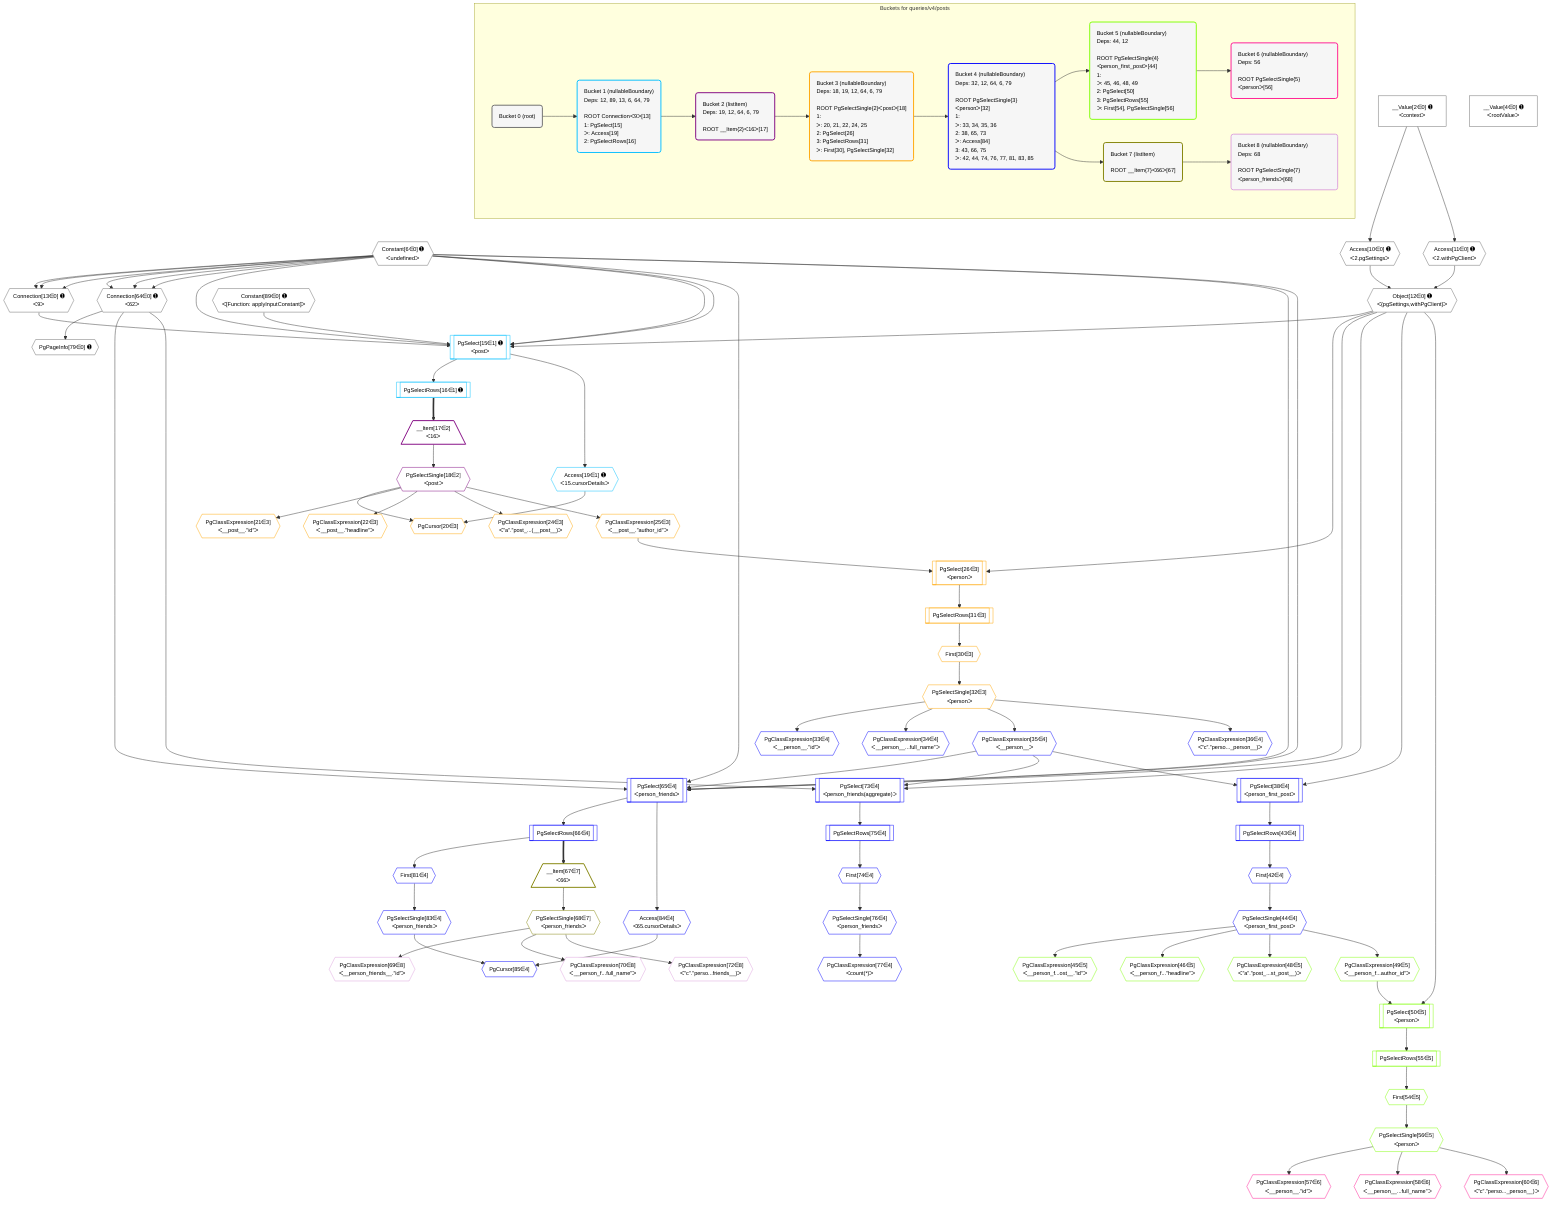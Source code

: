 %%{init: {'themeVariables': { 'fontSize': '12px'}}}%%
graph TD
    classDef path fill:#eee,stroke:#000,color:#000
    classDef plan fill:#fff,stroke-width:1px,color:#000
    classDef itemplan fill:#fff,stroke-width:2px,color:#000
    classDef unbatchedplan fill:#dff,stroke-width:1px,color:#000
    classDef sideeffectplan fill:#fcc,stroke-width:2px,color:#000
    classDef bucket fill:#f6f6f6,color:#000,stroke-width:2px,text-align:left


    %% plan dependencies
    Connection13{{"Connection[13∈0] ➊<br />ᐸ9ᐳ"}}:::plan
    Constant6{{"Constant[6∈0] ➊<br />ᐸundefinedᐳ"}}:::plan
    Constant6 & Constant6 & Constant6 --> Connection13
    Connection64{{"Connection[64∈0] ➊<br />ᐸ62ᐳ"}}:::plan
    Constant6 & Constant6 & Constant6 --> Connection64
    Object12{{"Object[12∈0] ➊<br />ᐸ{pgSettings,withPgClient}ᐳ"}}:::plan
    Access10{{"Access[10∈0] ➊<br />ᐸ2.pgSettingsᐳ"}}:::plan
    Access11{{"Access[11∈0] ➊<br />ᐸ2.withPgClientᐳ"}}:::plan
    Access10 & Access11 --> Object12
    __Value2["__Value[2∈0] ➊<br />ᐸcontextᐳ"]:::plan
    __Value2 --> Access10
    __Value2 --> Access11
    PgPageInfo79{{"PgPageInfo[79∈0] ➊"}}:::plan
    Connection64 --> PgPageInfo79
    __Value4["__Value[4∈0] ➊<br />ᐸrootValueᐳ"]:::plan
    Constant89{{"Constant[89∈0] ➊<br />ᐸ[Function: applyInputConstant]ᐳ"}}:::plan
    PgSelect15[["PgSelect[15∈1] ➊<br />ᐸpostᐳ"]]:::plan
    Object12 & Constant89 & Connection13 & Constant6 & Constant6 & Constant6 --> PgSelect15
    PgSelectRows16[["PgSelectRows[16∈1] ➊"]]:::plan
    PgSelect15 --> PgSelectRows16
    Access19{{"Access[19∈1] ➊<br />ᐸ15.cursorDetailsᐳ"}}:::plan
    PgSelect15 --> Access19
    __Item17[/"__Item[17∈2]<br />ᐸ16ᐳ"\]:::itemplan
    PgSelectRows16 ==> __Item17
    PgSelectSingle18{{"PgSelectSingle[18∈2]<br />ᐸpostᐳ"}}:::plan
    __Item17 --> PgSelectSingle18
    PgCursor20{{"PgCursor[20∈3]"}}:::plan
    PgSelectSingle18 & Access19 --> PgCursor20
    PgSelect26[["PgSelect[26∈3]<br />ᐸpersonᐳ"]]:::plan
    PgClassExpression25{{"PgClassExpression[25∈3]<br />ᐸ__post__.”author_id”ᐳ"}}:::plan
    Object12 & PgClassExpression25 --> PgSelect26
    PgClassExpression21{{"PgClassExpression[21∈3]<br />ᐸ__post__.”id”ᐳ"}}:::plan
    PgSelectSingle18 --> PgClassExpression21
    PgClassExpression22{{"PgClassExpression[22∈3]<br />ᐸ__post__.”headline”ᐳ"}}:::plan
    PgSelectSingle18 --> PgClassExpression22
    PgClassExpression24{{"PgClassExpression[24∈3]<br />ᐸ”a”.”post_...(__post__)ᐳ"}}:::plan
    PgSelectSingle18 --> PgClassExpression24
    PgSelectSingle18 --> PgClassExpression25
    First30{{"First[30∈3]"}}:::plan
    PgSelectRows31[["PgSelectRows[31∈3]"]]:::plan
    PgSelectRows31 --> First30
    PgSelect26 --> PgSelectRows31
    PgSelectSingle32{{"PgSelectSingle[32∈3]<br />ᐸpersonᐳ"}}:::plan
    First30 --> PgSelectSingle32
    PgSelect65[["PgSelect[65∈4]<br />ᐸperson_friendsᐳ"]]:::plan
    PgClassExpression35{{"PgClassExpression[35∈4]<br />ᐸ__person__ᐳ"}}:::plan
    Object12 & PgClassExpression35 & Connection64 & Constant6 & Constant6 & Constant6 --> PgSelect65
    PgSelect73[["PgSelect[73∈4]<br />ᐸperson_friends(aggregate)ᐳ"]]:::plan
    Object12 & PgClassExpression35 & Connection64 --> PgSelect73
    PgSelect38[["PgSelect[38∈4]<br />ᐸperson_first_postᐳ"]]:::plan
    Object12 & PgClassExpression35 --> PgSelect38
    PgCursor85{{"PgCursor[85∈4]"}}:::plan
    PgSelectSingle83{{"PgSelectSingle[83∈4]<br />ᐸperson_friendsᐳ"}}:::plan
    Access84{{"Access[84∈4]<br />ᐸ65.cursorDetailsᐳ"}}:::plan
    PgSelectSingle83 & Access84 --> PgCursor85
    PgClassExpression33{{"PgClassExpression[33∈4]<br />ᐸ__person__.”id”ᐳ"}}:::plan
    PgSelectSingle32 --> PgClassExpression33
    PgClassExpression34{{"PgClassExpression[34∈4]<br />ᐸ__person__...full_name”ᐳ"}}:::plan
    PgSelectSingle32 --> PgClassExpression34
    PgSelectSingle32 --> PgClassExpression35
    PgClassExpression36{{"PgClassExpression[36∈4]<br />ᐸ”c”.”perso..._person__)ᐳ"}}:::plan
    PgSelectSingle32 --> PgClassExpression36
    First42{{"First[42∈4]"}}:::plan
    PgSelectRows43[["PgSelectRows[43∈4]"]]:::plan
    PgSelectRows43 --> First42
    PgSelect38 --> PgSelectRows43
    PgSelectSingle44{{"PgSelectSingle[44∈4]<br />ᐸperson_first_postᐳ"}}:::plan
    First42 --> PgSelectSingle44
    PgSelectRows66[["PgSelectRows[66∈4]"]]:::plan
    PgSelect65 --> PgSelectRows66
    First74{{"First[74∈4]"}}:::plan
    PgSelectRows75[["PgSelectRows[75∈4]"]]:::plan
    PgSelectRows75 --> First74
    PgSelect73 --> PgSelectRows75
    PgSelectSingle76{{"PgSelectSingle[76∈4]<br />ᐸperson_friendsᐳ"}}:::plan
    First74 --> PgSelectSingle76
    PgClassExpression77{{"PgClassExpression[77∈4]<br />ᐸcount(*)ᐳ"}}:::plan
    PgSelectSingle76 --> PgClassExpression77
    First81{{"First[81∈4]"}}:::plan
    PgSelectRows66 --> First81
    First81 --> PgSelectSingle83
    PgSelect65 --> Access84
    PgSelect50[["PgSelect[50∈5]<br />ᐸpersonᐳ"]]:::plan
    PgClassExpression49{{"PgClassExpression[49∈5]<br />ᐸ__person_f...author_id”ᐳ"}}:::plan
    Object12 & PgClassExpression49 --> PgSelect50
    PgClassExpression45{{"PgClassExpression[45∈5]<br />ᐸ__person_f...ost__.”id”ᐳ"}}:::plan
    PgSelectSingle44 --> PgClassExpression45
    PgClassExpression46{{"PgClassExpression[46∈5]<br />ᐸ__person_f...”headline”ᐳ"}}:::plan
    PgSelectSingle44 --> PgClassExpression46
    PgClassExpression48{{"PgClassExpression[48∈5]<br />ᐸ”a”.”post_...st_post__)ᐳ"}}:::plan
    PgSelectSingle44 --> PgClassExpression48
    PgSelectSingle44 --> PgClassExpression49
    First54{{"First[54∈5]"}}:::plan
    PgSelectRows55[["PgSelectRows[55∈5]"]]:::plan
    PgSelectRows55 --> First54
    PgSelect50 --> PgSelectRows55
    PgSelectSingle56{{"PgSelectSingle[56∈5]<br />ᐸpersonᐳ"}}:::plan
    First54 --> PgSelectSingle56
    PgClassExpression57{{"PgClassExpression[57∈6]<br />ᐸ__person__.”id”ᐳ"}}:::plan
    PgSelectSingle56 --> PgClassExpression57
    PgClassExpression58{{"PgClassExpression[58∈6]<br />ᐸ__person__...full_name”ᐳ"}}:::plan
    PgSelectSingle56 --> PgClassExpression58
    PgClassExpression60{{"PgClassExpression[60∈6]<br />ᐸ”c”.”perso..._person__)ᐳ"}}:::plan
    PgSelectSingle56 --> PgClassExpression60
    __Item67[/"__Item[67∈7]<br />ᐸ66ᐳ"\]:::itemplan
    PgSelectRows66 ==> __Item67
    PgSelectSingle68{{"PgSelectSingle[68∈7]<br />ᐸperson_friendsᐳ"}}:::plan
    __Item67 --> PgSelectSingle68
    PgClassExpression69{{"PgClassExpression[69∈8]<br />ᐸ__person_friends__.”id”ᐳ"}}:::plan
    PgSelectSingle68 --> PgClassExpression69
    PgClassExpression70{{"PgClassExpression[70∈8]<br />ᐸ__person_f...full_name”ᐳ"}}:::plan
    PgSelectSingle68 --> PgClassExpression70
    PgClassExpression72{{"PgClassExpression[72∈8]<br />ᐸ”c”.”perso...friends__)ᐳ"}}:::plan
    PgSelectSingle68 --> PgClassExpression72

    %% define steps

    subgraph "Buckets for queries/v4/posts"
    Bucket0("Bucket 0 (root)"):::bucket
    classDef bucket0 stroke:#696969
    class Bucket0,__Value2,__Value4,Constant6,Access10,Access11,Object12,Connection13,Connection64,PgPageInfo79,Constant89 bucket0
    Bucket1("Bucket 1 (nullableBoundary)<br />Deps: 12, 89, 13, 6, 64, 79<br /><br />ROOT Connectionᐸ9ᐳ[13]<br />1: PgSelect[15]<br />ᐳ: Access[19]<br />2: PgSelectRows[16]"):::bucket
    classDef bucket1 stroke:#00bfff
    class Bucket1,PgSelect15,PgSelectRows16,Access19 bucket1
    Bucket2("Bucket 2 (listItem)<br />Deps: 19, 12, 64, 6, 79<br /><br />ROOT __Item{2}ᐸ16ᐳ[17]"):::bucket
    classDef bucket2 stroke:#7f007f
    class Bucket2,__Item17,PgSelectSingle18 bucket2
    Bucket3("Bucket 3 (nullableBoundary)<br />Deps: 18, 19, 12, 64, 6, 79<br /><br />ROOT PgSelectSingle{2}ᐸpostᐳ[18]<br />1: <br />ᐳ: 20, 21, 22, 24, 25<br />2: PgSelect[26]<br />3: PgSelectRows[31]<br />ᐳ: First[30], PgSelectSingle[32]"):::bucket
    classDef bucket3 stroke:#ffa500
    class Bucket3,PgCursor20,PgClassExpression21,PgClassExpression22,PgClassExpression24,PgClassExpression25,PgSelect26,First30,PgSelectRows31,PgSelectSingle32 bucket3
    Bucket4("Bucket 4 (nullableBoundary)<br />Deps: 32, 12, 64, 6, 79<br /><br />ROOT PgSelectSingle{3}ᐸpersonᐳ[32]<br />1: <br />ᐳ: 33, 34, 35, 36<br />2: 38, 65, 73<br />ᐳ: Access[84]<br />3: 43, 66, 75<br />ᐳ: 42, 44, 74, 76, 77, 81, 83, 85"):::bucket
    classDef bucket4 stroke:#0000ff
    class Bucket4,PgClassExpression33,PgClassExpression34,PgClassExpression35,PgClassExpression36,PgSelect38,First42,PgSelectRows43,PgSelectSingle44,PgSelect65,PgSelectRows66,PgSelect73,First74,PgSelectRows75,PgSelectSingle76,PgClassExpression77,First81,PgSelectSingle83,Access84,PgCursor85 bucket4
    Bucket5("Bucket 5 (nullableBoundary)<br />Deps: 44, 12<br /><br />ROOT PgSelectSingle{4}ᐸperson_first_postᐳ[44]<br />1: <br />ᐳ: 45, 46, 48, 49<br />2: PgSelect[50]<br />3: PgSelectRows[55]<br />ᐳ: First[54], PgSelectSingle[56]"):::bucket
    classDef bucket5 stroke:#7fff00
    class Bucket5,PgClassExpression45,PgClassExpression46,PgClassExpression48,PgClassExpression49,PgSelect50,First54,PgSelectRows55,PgSelectSingle56 bucket5
    Bucket6("Bucket 6 (nullableBoundary)<br />Deps: 56<br /><br />ROOT PgSelectSingle{5}ᐸpersonᐳ[56]"):::bucket
    classDef bucket6 stroke:#ff1493
    class Bucket6,PgClassExpression57,PgClassExpression58,PgClassExpression60 bucket6
    Bucket7("Bucket 7 (listItem)<br /><br />ROOT __Item{7}ᐸ66ᐳ[67]"):::bucket
    classDef bucket7 stroke:#808000
    class Bucket7,__Item67,PgSelectSingle68 bucket7
    Bucket8("Bucket 8 (nullableBoundary)<br />Deps: 68<br /><br />ROOT PgSelectSingle{7}ᐸperson_friendsᐳ[68]"):::bucket
    classDef bucket8 stroke:#dda0dd
    class Bucket8,PgClassExpression69,PgClassExpression70,PgClassExpression72 bucket8
    Bucket0 --> Bucket1
    Bucket1 --> Bucket2
    Bucket2 --> Bucket3
    Bucket3 --> Bucket4
    Bucket4 --> Bucket5 & Bucket7
    Bucket5 --> Bucket6
    Bucket7 --> Bucket8
    end